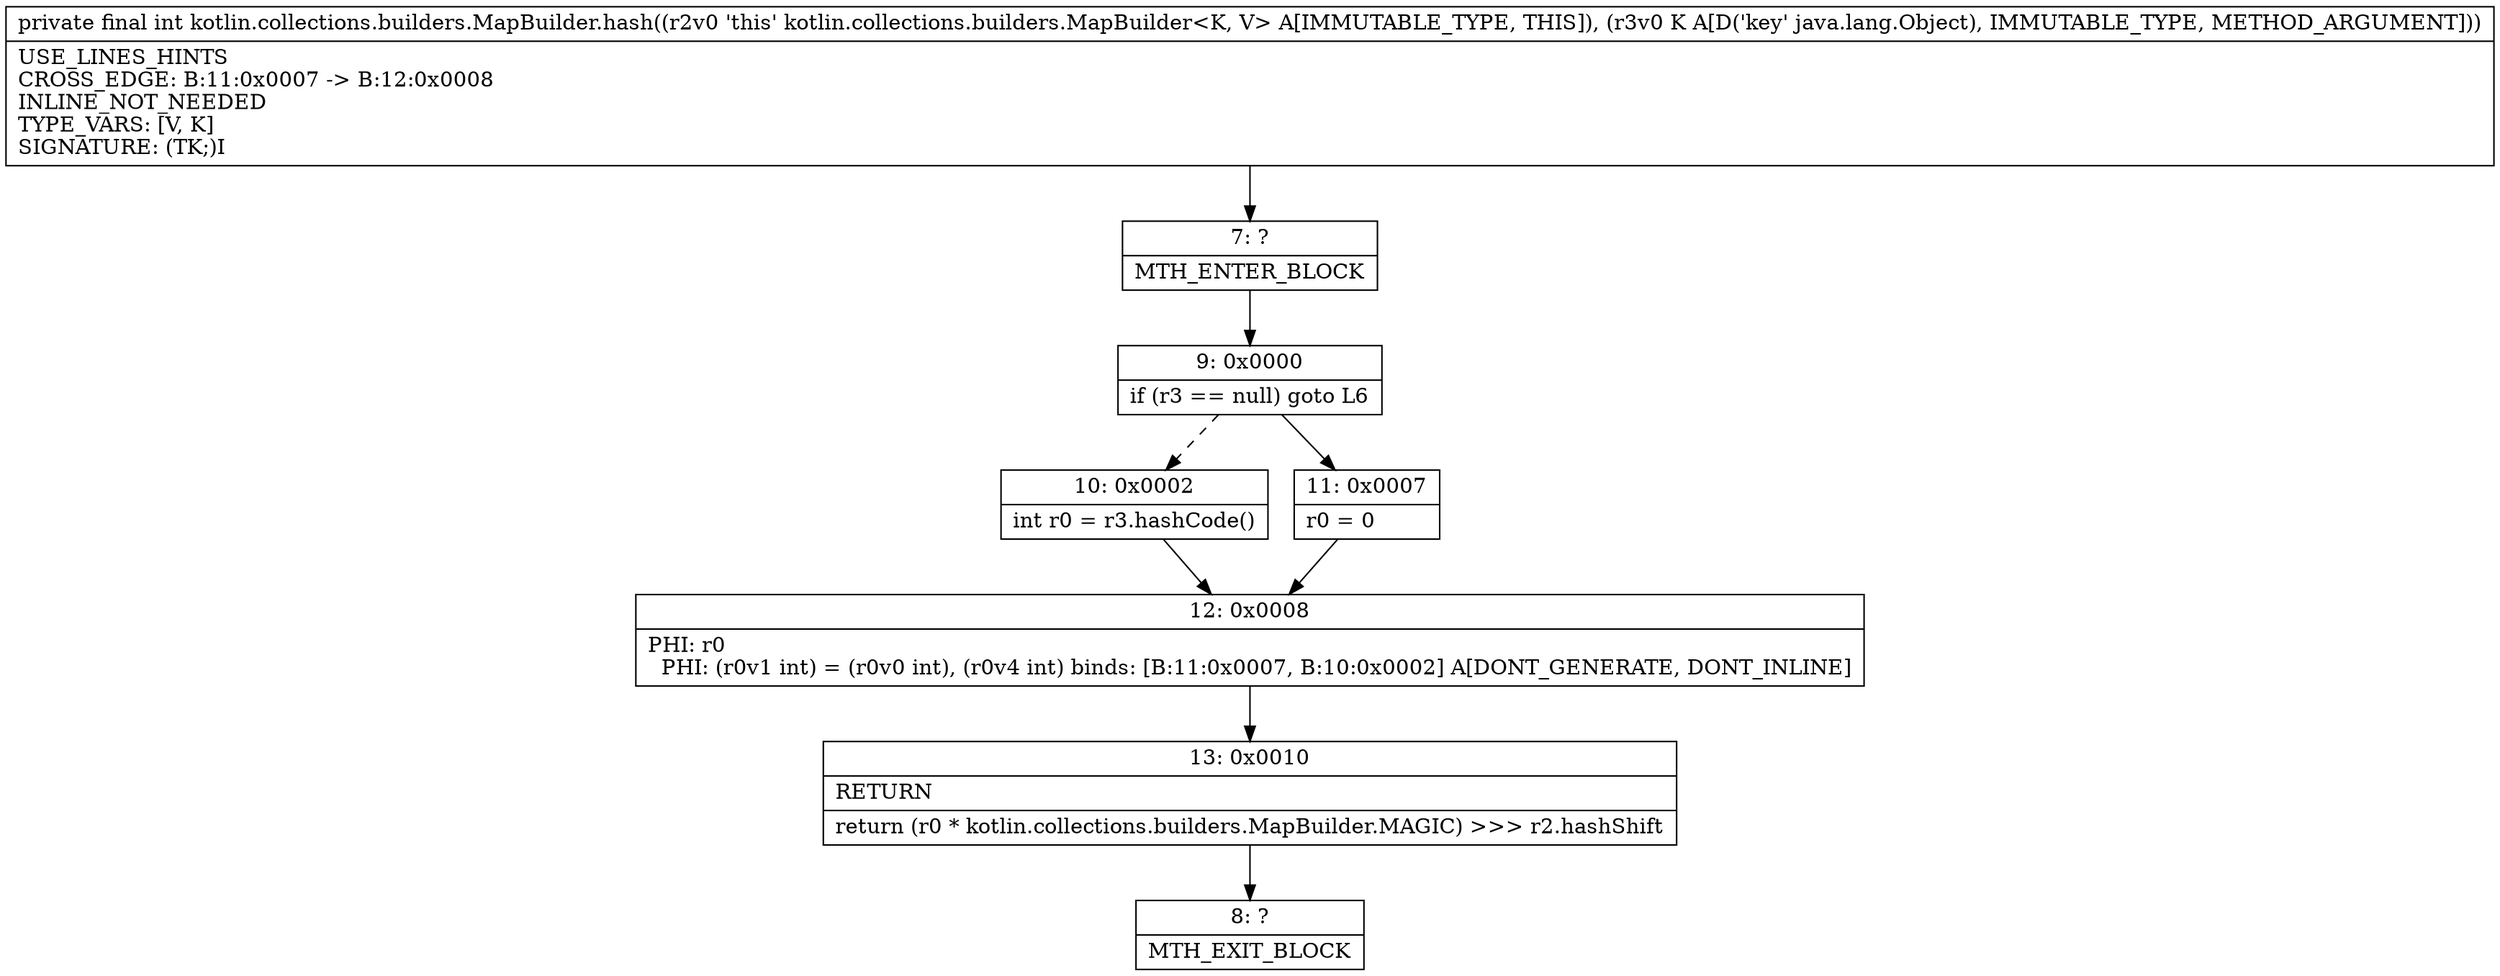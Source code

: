 digraph "CFG forkotlin.collections.builders.MapBuilder.hash(Ljava\/lang\/Object;)I" {
Node_7 [shape=record,label="{7\:\ ?|MTH_ENTER_BLOCK\l}"];
Node_9 [shape=record,label="{9\:\ 0x0000|if (r3 == null) goto L6\l}"];
Node_10 [shape=record,label="{10\:\ 0x0002|int r0 = r3.hashCode()\l}"];
Node_12 [shape=record,label="{12\:\ 0x0008|PHI: r0 \l  PHI: (r0v1 int) = (r0v0 int), (r0v4 int) binds: [B:11:0x0007, B:10:0x0002] A[DONT_GENERATE, DONT_INLINE]\l}"];
Node_13 [shape=record,label="{13\:\ 0x0010|RETURN\l|return (r0 * kotlin.collections.builders.MapBuilder.MAGIC) \>\>\> r2.hashShift\l}"];
Node_8 [shape=record,label="{8\:\ ?|MTH_EXIT_BLOCK\l}"];
Node_11 [shape=record,label="{11\:\ 0x0007|r0 = 0\l}"];
MethodNode[shape=record,label="{private final int kotlin.collections.builders.MapBuilder.hash((r2v0 'this' kotlin.collections.builders.MapBuilder\<K, V\> A[IMMUTABLE_TYPE, THIS]), (r3v0 K A[D('key' java.lang.Object), IMMUTABLE_TYPE, METHOD_ARGUMENT]))  | USE_LINES_HINTS\lCROSS_EDGE: B:11:0x0007 \-\> B:12:0x0008\lINLINE_NOT_NEEDED\lTYPE_VARS: [V, K]\lSIGNATURE: (TK;)I\l}"];
MethodNode -> Node_7;Node_7 -> Node_9;
Node_9 -> Node_10[style=dashed];
Node_9 -> Node_11;
Node_10 -> Node_12;
Node_12 -> Node_13;
Node_13 -> Node_8;
Node_11 -> Node_12;
}

